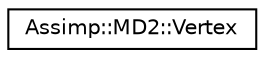 digraph "Graphical Class Hierarchy"
{
  edge [fontname="Helvetica",fontsize="10",labelfontname="Helvetica",labelfontsize="10"];
  node [fontname="Helvetica",fontsize="10",shape=record];
  rankdir="LR";
  Node1 [label="Assimp::MD2::Vertex",height=0.2,width=0.4,color="black", fillcolor="white", style="filled",URL="$struct_assimp_1_1_m_d2_1_1_vertex.html",tooltip="Data structure for a MD2 vertex. "];
}
